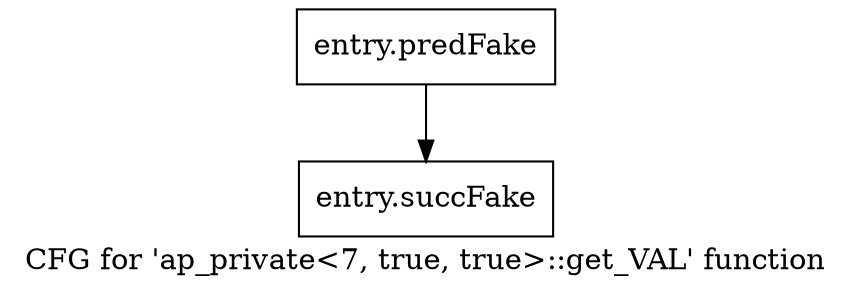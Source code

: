 digraph "CFG for 'ap_private\<7, true, true\>::get_VAL' function" {
	label="CFG for 'ap_private\<7, true, true\>::get_VAL' function";

	Node0x58f7990 [shape=record,filename="",linenumber="",label="{entry.predFake}"];
	Node0x58f7990 -> Node0x5b2cbd0[ callList="" memoryops="" filename="/home/omerfaruk/tools/Xilinx/Vitis_HLS/2023.2/include/etc/ap_private.h" execusionnum="3"];
	Node0x5b2cbd0 [shape=record,filename="/home/omerfaruk/tools/Xilinx/Vitis_HLS/2023.2/include/etc/ap_private.h",linenumber="1389",label="{entry.succFake}"];
}
